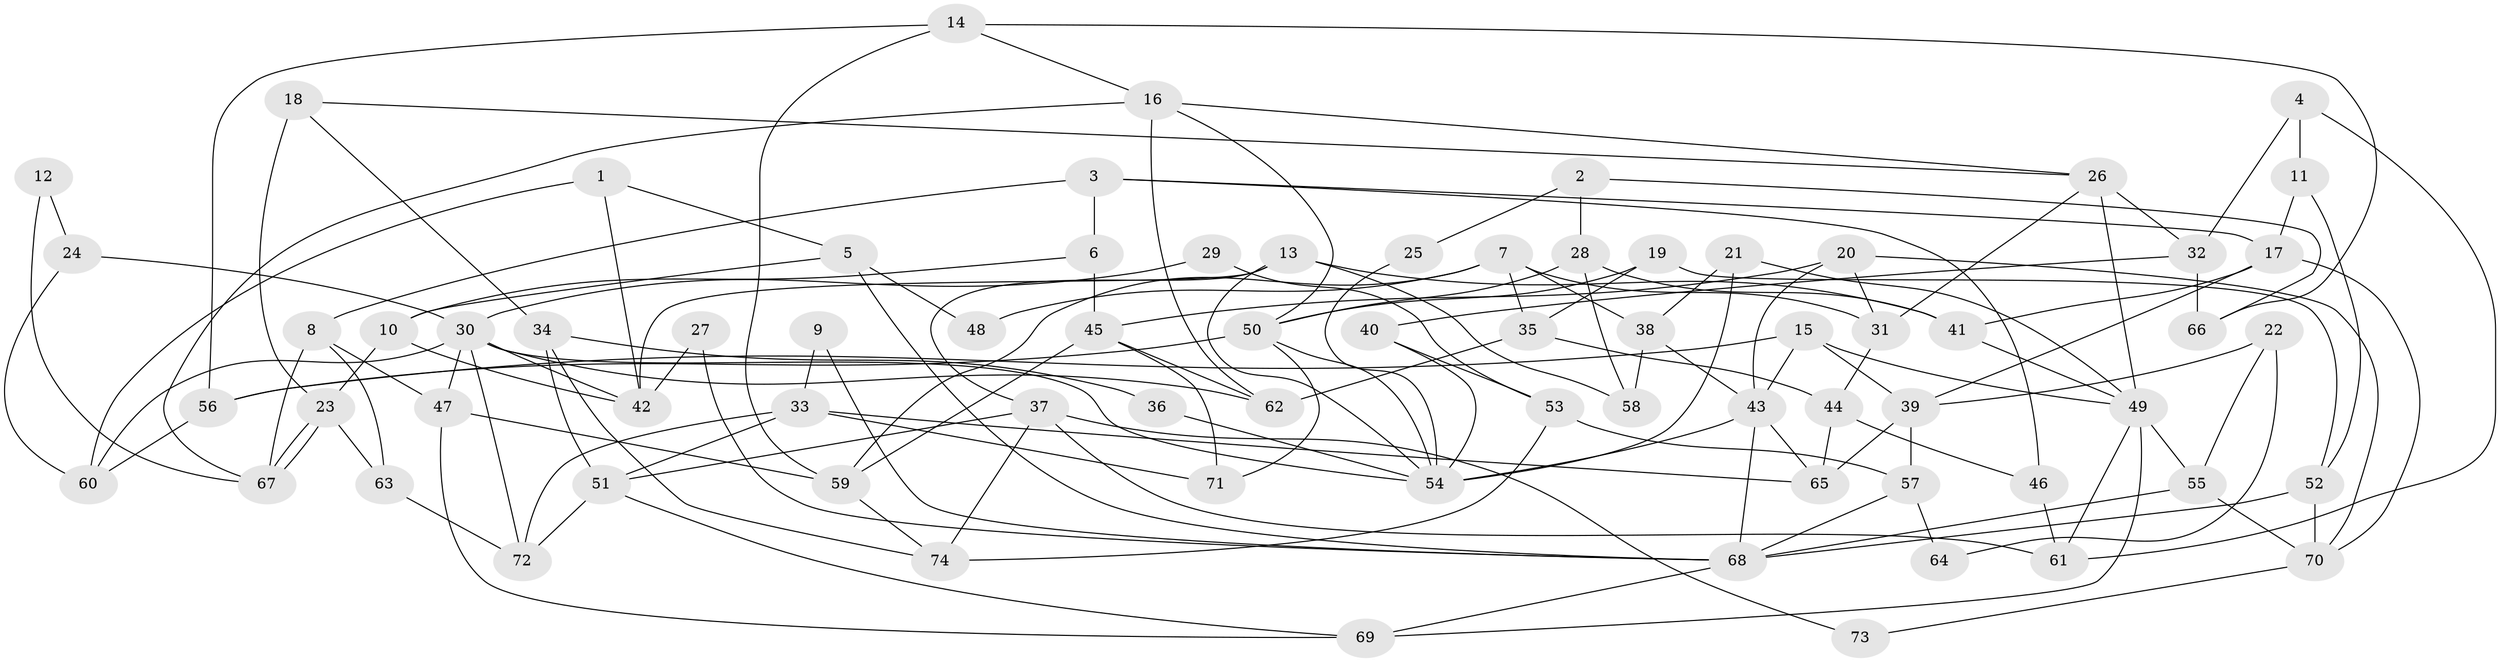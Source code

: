 // Generated by graph-tools (version 1.1) at 2025/02/03/09/25 03:02:06]
// undirected, 74 vertices, 148 edges
graph export_dot {
graph [start="1"]
  node [color=gray90,style=filled];
  1;
  2;
  3;
  4;
  5;
  6;
  7;
  8;
  9;
  10;
  11;
  12;
  13;
  14;
  15;
  16;
  17;
  18;
  19;
  20;
  21;
  22;
  23;
  24;
  25;
  26;
  27;
  28;
  29;
  30;
  31;
  32;
  33;
  34;
  35;
  36;
  37;
  38;
  39;
  40;
  41;
  42;
  43;
  44;
  45;
  46;
  47;
  48;
  49;
  50;
  51;
  52;
  53;
  54;
  55;
  56;
  57;
  58;
  59;
  60;
  61;
  62;
  63;
  64;
  65;
  66;
  67;
  68;
  69;
  70;
  71;
  72;
  73;
  74;
  1 -- 60;
  1 -- 42;
  1 -- 5;
  2 -- 28;
  2 -- 66;
  2 -- 25;
  3 -- 8;
  3 -- 6;
  3 -- 17;
  3 -- 46;
  4 -- 11;
  4 -- 61;
  4 -- 32;
  5 -- 68;
  5 -- 10;
  5 -- 48;
  6 -- 10;
  6 -- 45;
  7 -- 31;
  7 -- 59;
  7 -- 35;
  7 -- 38;
  7 -- 48;
  8 -- 67;
  8 -- 47;
  8 -- 63;
  9 -- 68;
  9 -- 33;
  10 -- 23;
  10 -- 42;
  11 -- 17;
  11 -- 52;
  12 -- 24;
  12 -- 67;
  13 -- 54;
  13 -- 42;
  13 -- 37;
  13 -- 41;
  13 -- 58;
  14 -- 16;
  14 -- 56;
  14 -- 59;
  14 -- 66;
  15 -- 43;
  15 -- 49;
  15 -- 39;
  15 -- 56;
  16 -- 62;
  16 -- 50;
  16 -- 26;
  16 -- 67;
  17 -- 70;
  17 -- 39;
  17 -- 41;
  18 -- 26;
  18 -- 23;
  18 -- 34;
  19 -- 35;
  19 -- 52;
  19 -- 50;
  20 -- 45;
  20 -- 43;
  20 -- 31;
  20 -- 70;
  21 -- 38;
  21 -- 49;
  21 -- 54;
  22 -- 55;
  22 -- 39;
  22 -- 64;
  23 -- 67;
  23 -- 67;
  23 -- 63;
  24 -- 30;
  24 -- 60;
  25 -- 54;
  26 -- 32;
  26 -- 31;
  26 -- 49;
  27 -- 42;
  27 -- 68;
  28 -- 41;
  28 -- 58;
  28 -- 50;
  29 -- 30;
  29 -- 53;
  30 -- 54;
  30 -- 62;
  30 -- 42;
  30 -- 47;
  30 -- 60;
  30 -- 72;
  31 -- 44;
  32 -- 40;
  32 -- 66;
  33 -- 51;
  33 -- 65;
  33 -- 71;
  33 -- 72;
  34 -- 51;
  34 -- 36;
  34 -- 74;
  35 -- 44;
  35 -- 62;
  36 -- 54;
  37 -- 51;
  37 -- 61;
  37 -- 73;
  37 -- 74;
  38 -- 43;
  38 -- 58;
  39 -- 57;
  39 -- 65;
  40 -- 53;
  40 -- 54;
  41 -- 49;
  43 -- 54;
  43 -- 65;
  43 -- 68;
  44 -- 46;
  44 -- 65;
  45 -- 59;
  45 -- 71;
  45 -- 62;
  46 -- 61;
  47 -- 59;
  47 -- 69;
  49 -- 55;
  49 -- 61;
  49 -- 69;
  50 -- 54;
  50 -- 56;
  50 -- 71;
  51 -- 69;
  51 -- 72;
  52 -- 68;
  52 -- 70;
  53 -- 74;
  53 -- 57;
  55 -- 68;
  55 -- 70;
  56 -- 60;
  57 -- 68;
  57 -- 64;
  59 -- 74;
  63 -- 72;
  68 -- 69;
  70 -- 73;
}
